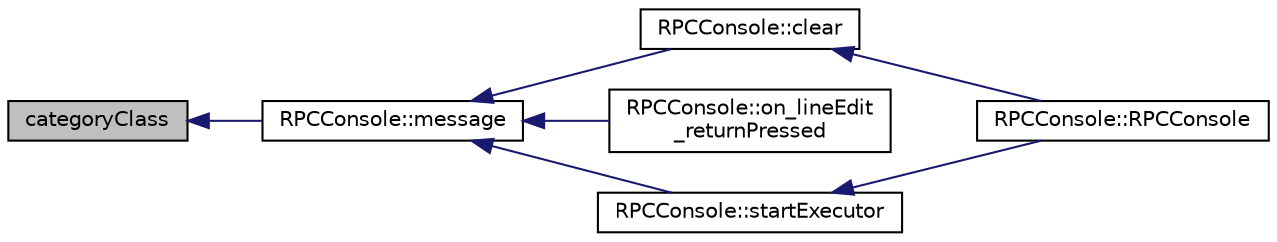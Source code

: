 digraph "categoryClass"
{
  edge [fontname="Helvetica",fontsize="10",labelfontname="Helvetica",labelfontsize="10"];
  node [fontname="Helvetica",fontsize="10",shape=record];
  rankdir="LR";
  Node1 [label="categoryClass",height=0.2,width=0.4,color="black", fillcolor="grey75", style="filled", fontcolor="black"];
  Node1 -> Node2 [dir="back",color="midnightblue",fontsize="10",style="solid",fontname="Helvetica"];
  Node2 [label="RPCConsole::message",height=0.2,width=0.4,color="black", fillcolor="white", style="filled",URL="$d7/de8/class_r_p_c_console.html#ad7a93a587a78b0080a930bd325460b20"];
  Node2 -> Node3 [dir="back",color="midnightblue",fontsize="10",style="solid",fontname="Helvetica"];
  Node3 [label="RPCConsole::clear",height=0.2,width=0.4,color="black", fillcolor="white", style="filled",URL="$d7/de8/class_r_p_c_console.html#aad0fc48b238137c8f6d322b2a484c81a"];
  Node3 -> Node4 [dir="back",color="midnightblue",fontsize="10",style="solid",fontname="Helvetica"];
  Node4 [label="RPCConsole::RPCConsole",height=0.2,width=0.4,color="black", fillcolor="white", style="filled",URL="$d7/de8/class_r_p_c_console.html#aeac546e68f8c2cafa79a0294dd78f2ad"];
  Node2 -> Node5 [dir="back",color="midnightblue",fontsize="10",style="solid",fontname="Helvetica"];
  Node5 [label="RPCConsole::on_lineEdit\l_returnPressed",height=0.2,width=0.4,color="black", fillcolor="white", style="filled",URL="$d7/de8/class_r_p_c_console.html#a2ab27700348f83acaee6ceb7c22225f8"];
  Node2 -> Node6 [dir="back",color="midnightblue",fontsize="10",style="solid",fontname="Helvetica"];
  Node6 [label="RPCConsole::startExecutor",height=0.2,width=0.4,color="black", fillcolor="white", style="filled",URL="$d7/de8/class_r_p_c_console.html#ac6250045ef6f8bd5e5fece3e478e141d"];
  Node6 -> Node4 [dir="back",color="midnightblue",fontsize="10",style="solid",fontname="Helvetica"];
}
